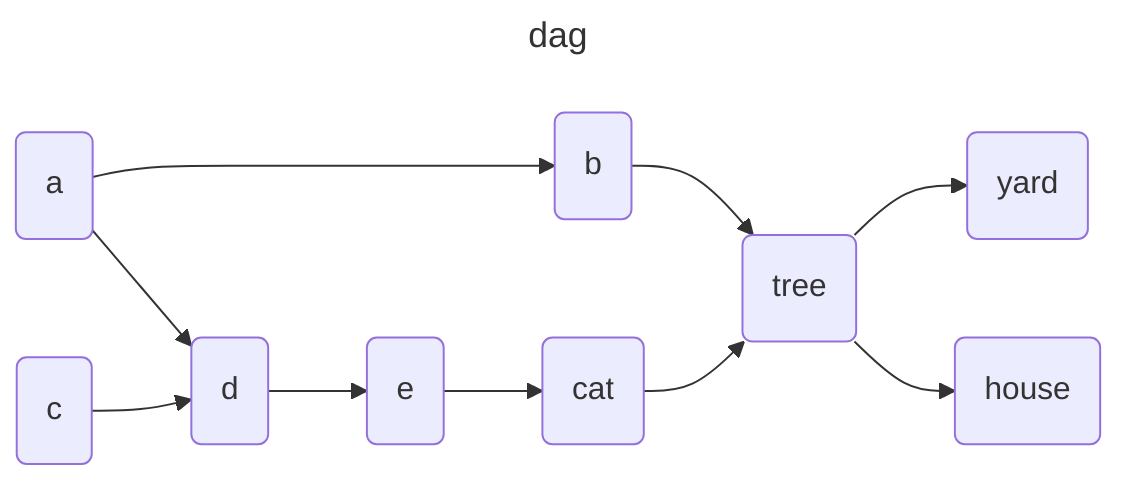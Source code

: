---
title: dag
---
flowchart LR
    a(a) --> b(b)
    a(a) --> d(d)
    b(b) --> tree(tree)
    c(c) --> d(d)
    d(d) --> e(e)
    e(e) --> cat(cat)
    cat(cat) --> tree(tree)
    tree(tree) --> yard(yard)
    tree(tree) --> house(house)